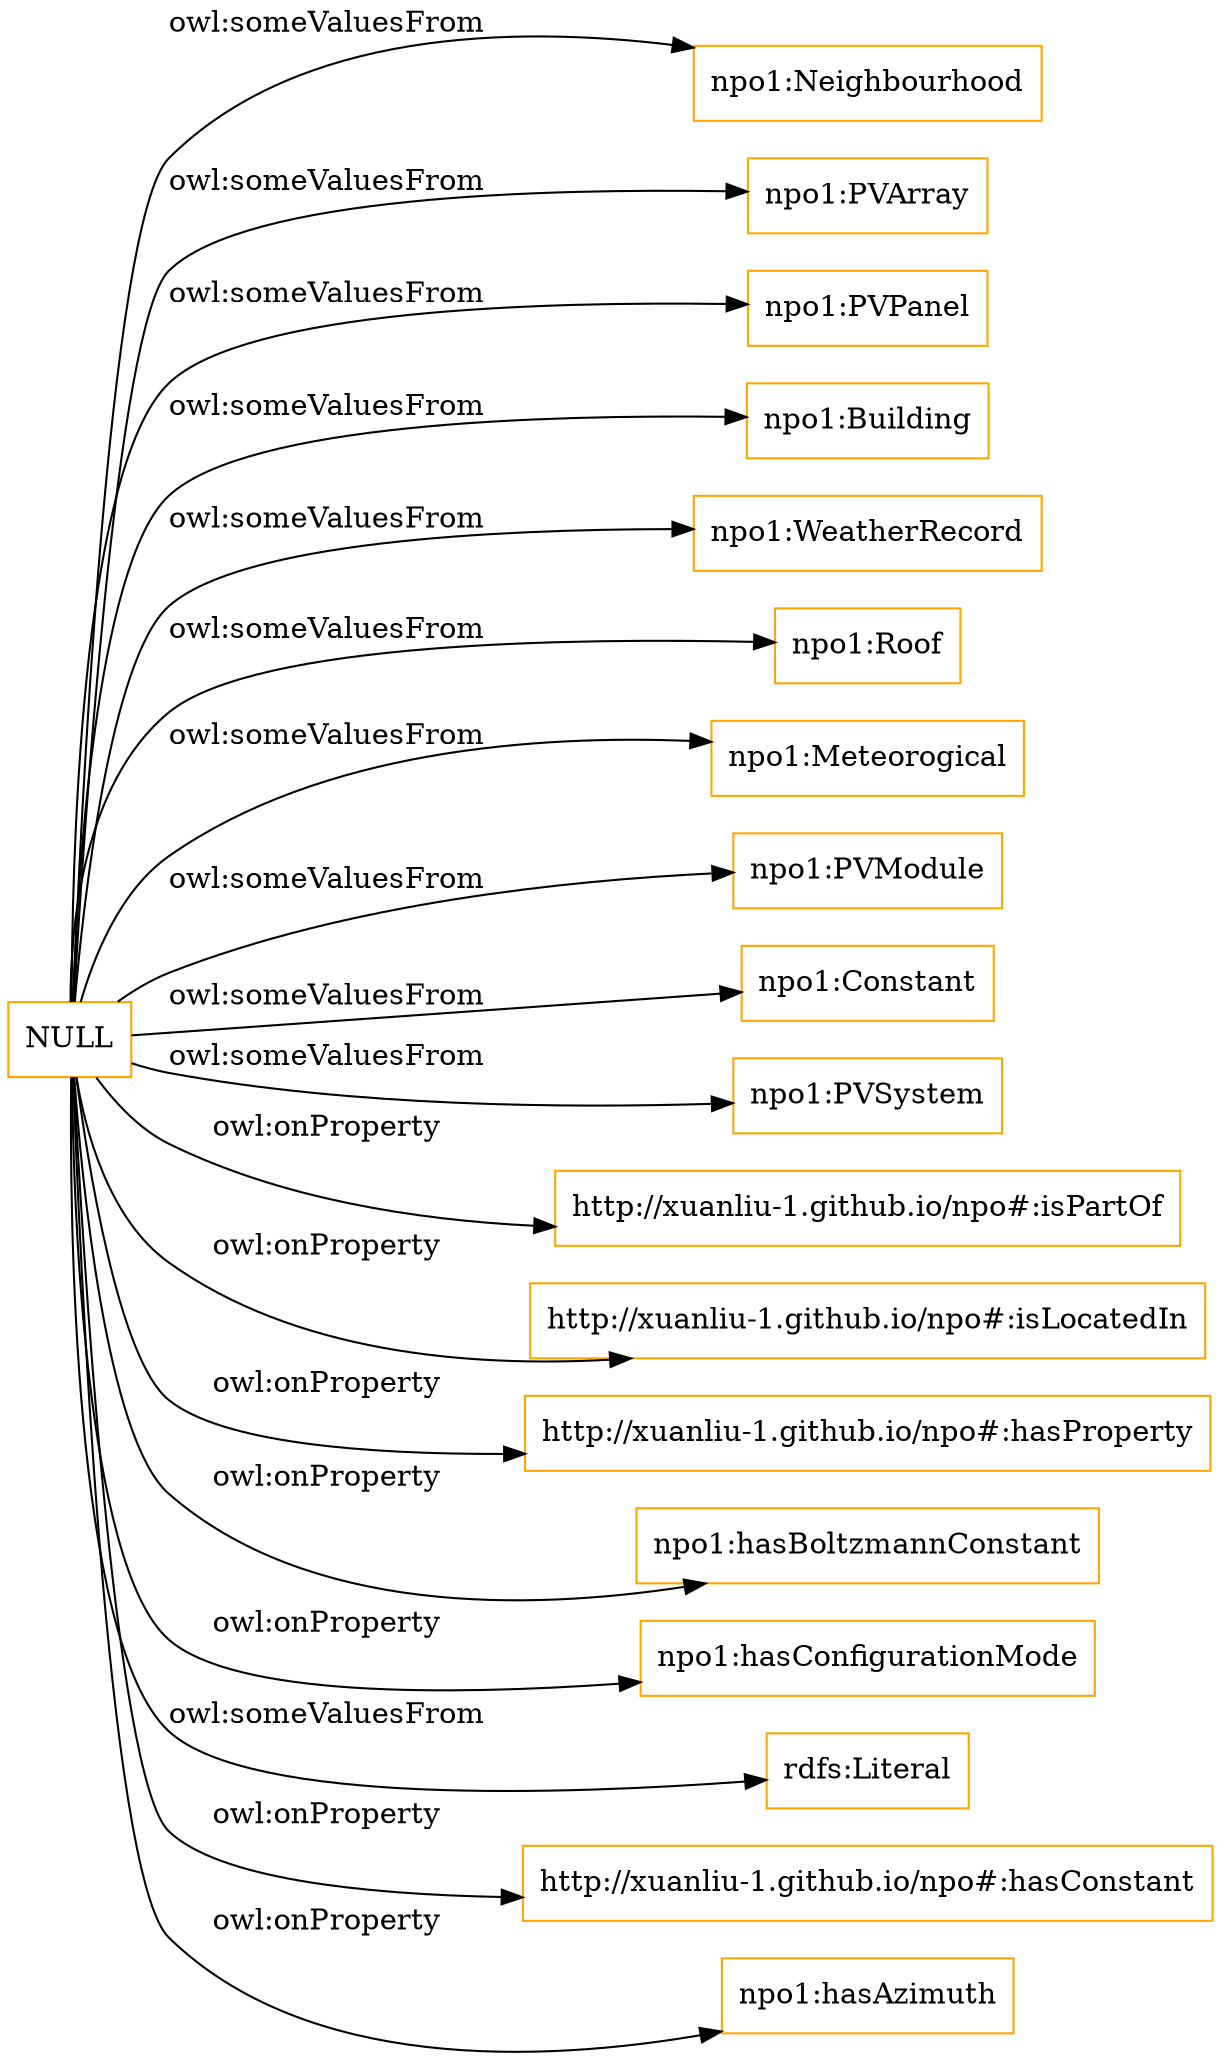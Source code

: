 digraph ar2dtool_diagram { 
rankdir=LR;
size="1501"
node [shape = rectangle, color="orange"]; "npo1:Neighbourhood" "npo1:PVArray" "npo1:PVPanel" "npo1:Building" "npo1:WeatherRecord" "npo1:Roof" "npo1:Meteorogical" "npo1:PVModule" "npo1:Constant" "npo1:PVSystem" ; /*classes style*/
	"NULL" -> "npo1:PVPanel" [ label = "owl:someValuesFrom" ];
	"NULL" -> "http://xuanliu-1.github.io/npo#:isPartOf" [ label = "owl:onProperty" ];
	"NULL" -> "http://xuanliu-1.github.io/npo#:isLocatedIn" [ label = "owl:onProperty" ];
	"NULL" -> "npo1:Constant" [ label = "owl:someValuesFrom" ];
	"NULL" -> "http://xuanliu-1.github.io/npo#:hasProperty" [ label = "owl:onProperty" ];
	"NULL" -> "npo1:hasBoltzmannConstant" [ label = "owl:onProperty" ];
	"NULL" -> "npo1:Neighbourhood" [ label = "owl:someValuesFrom" ];
	"NULL" -> "npo1:PVSystem" [ label = "owl:someValuesFrom" ];
	"NULL" -> "npo1:hasConfigurationMode" [ label = "owl:onProperty" ];
	"NULL" -> "npo1:WeatherRecord" [ label = "owl:someValuesFrom" ];
	"NULL" -> "npo1:PVModule" [ label = "owl:someValuesFrom" ];
	"NULL" -> "rdfs:Literal" [ label = "owl:someValuesFrom" ];
	"NULL" -> "http://xuanliu-1.github.io/npo#:hasConstant" [ label = "owl:onProperty" ];
	"NULL" -> "npo1:PVArray" [ label = "owl:someValuesFrom" ];
	"NULL" -> "npo1:Roof" [ label = "owl:someValuesFrom" ];
	"NULL" -> "npo1:hasAzimuth" [ label = "owl:onProperty" ];
	"NULL" -> "npo1:Meteorogical" [ label = "owl:someValuesFrom" ];
	"NULL" -> "npo1:Building" [ label = "owl:someValuesFrom" ];

}
